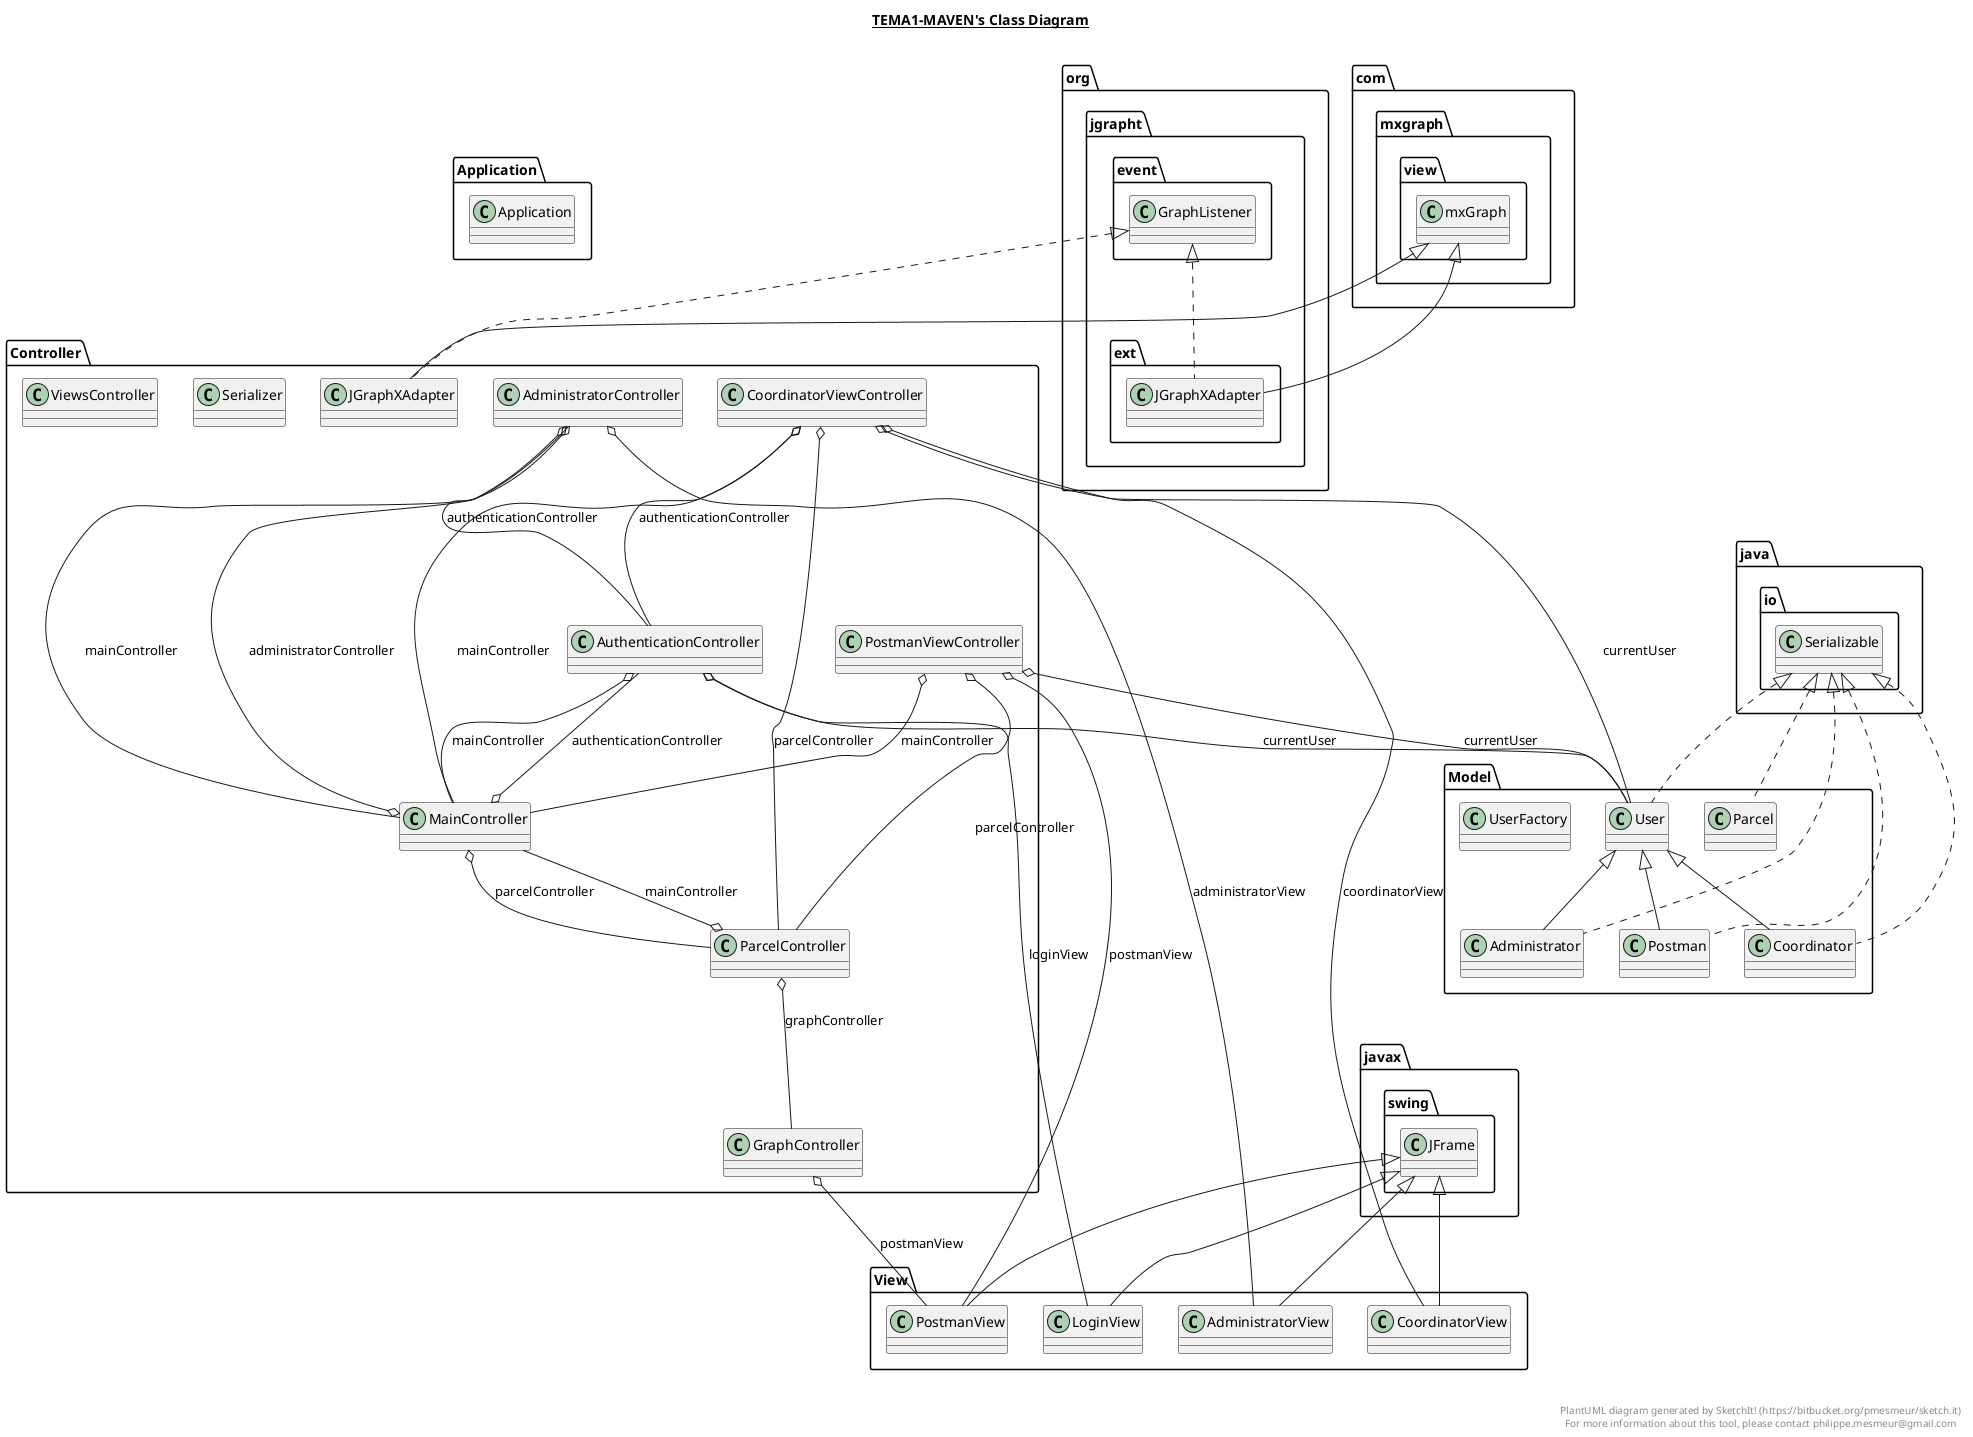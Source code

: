 @startuml

title __TEMA1-MAVEN's Class Diagram__\n

  namespace Application {
    class Application.Application {
    }
  }
  

  namespace Controller {
    class Controller.AdministratorController {
    }
  }
  

  namespace Controller {
    class Controller.AuthenticationController {
    }
  }
  

  namespace Controller {
    class Controller.CoordinatorViewController {
    }
  }
  

  namespace Controller {
    class Controller.GraphController {
    }
  }
  

  namespace Controller {
    class Controller.JGraphXAdapter {
    }
  }
  

  namespace Controller {
    class Controller.MainController {
    }
  }
  

  namespace Controller {
    class Controller.ParcelController {
    }
  }
  

  namespace Controller {
    class Controller.PostmanViewController {
    }
  }
  

  namespace Controller {
    class Controller.Serializer {
    }
  }
  

  namespace Controller {
    class Controller.ViewsController {
    }
  }
  

  namespace Model {
    class Model.Administrator {
    }
  }
  

  namespace Model {
    class Model.Coordinator {
    }
  }
  

  namespace Model {
    class Model.Parcel {
    }
  }
  

  namespace Model {
    class Model.Postman {
    }
  }
  

  namespace Model {
    class Model.User {
    }
  }
  

  namespace Model {
    class Model.UserFactory {
    }
  }
  

  namespace View {
    class View.AdministratorView {
    }
  }
  

  namespace View {
    class View.CoordinatorView {
    }
  }
  

  namespace View {
    class View.LoginView {
    }
  }
  

  namespace View {
    class View.PostmanView {
    }
  }
  

  namespace org.jgrapht.ext {
    class org.jgrapht.ext.JGraphXAdapter {
    }
  }
  

  Controller.AdministratorController o-- View.AdministratorView : administratorView
  Controller.AdministratorController o-- Controller.AuthenticationController : authenticationController
  Controller.AdministratorController o-- Model.User.Type : currentShowingType
  Controller.AdministratorController o-- Controller.MainController : mainController
  Controller.AuthenticationController o-- Model.User : currentUser
  Controller.AuthenticationController o-- View.LoginView : loginView
  Controller.AuthenticationController o-- Controller.MainController : mainController
  Controller.CoordinatorViewController o-- Model.User : currentUser
  Controller.CoordinatorViewController o-- Controller.MainController : mainController
  Controller.CoordinatorViewController o-- Controller.ParcelController : parcelController
  Controller.CoordinatorViewController o-- Controller.AuthenticationController : authenticationController
  Controller.CoordinatorViewController o-- View.CoordinatorView : coordinatorView
  Controller.GraphController o-- View.PostmanView : postmanView
  Controller.JGraphXAdapter .up.|> org.jgrapht.event.GraphListener
  Controller.JGraphXAdapter -up-|> com.mxgraph.view.mxGraph
  Controller.MainController o-- Controller.AdministratorController : administratorController
  Controller.MainController o-- Controller.AuthenticationController : authenticationController
  Controller.MainController o-- Controller.ParcelController : parcelController
  Controller.ParcelController o-- Controller.GraphController : graphController
  Controller.ParcelController o-- Controller.MainController : mainController
  Controller.PostmanViewController o-- Model.User : currentUser
  Controller.PostmanViewController o-- Controller.MainController : mainController
  Controller.PostmanViewController o-- Controller.ParcelController : parcelController
  Controller.PostmanViewController o-- View.PostmanView : postmanView
  Model.Administrator .up.|> java.io.Serializable
  Model.Administrator -up-|> Model.User
  Model.Coordinator .up.|> java.io.Serializable
  Model.Coordinator -up-|> Model.User
  Model.Parcel .up.|> java.io.Serializable
  Model.Postman .up.|> java.io.Serializable
  Model.Postman -up-|> Model.User
  Model.User .up.|> java.io.Serializable
  Model.User o-- Model.User.Type : type
  View.AdministratorView -up-|> javax.swing.JFrame
  View.CoordinatorView -up-|> javax.swing.JFrame
  View.LoginView -up-|> javax.swing.JFrame
  View.PostmanView -up-|> javax.swing.JFrame
  org.jgrapht.ext.JGraphXAdapter .up.|> org.jgrapht.event.GraphListener
  org.jgrapht.ext.JGraphXAdapter -up-|> com.mxgraph.view.mxGraph


right footer


PlantUML diagram generated by SketchIt! (https://bitbucket.org/pmesmeur/sketch.it)
For more information about this tool, please contact philippe.mesmeur@gmail.com
endfooter

@enduml
